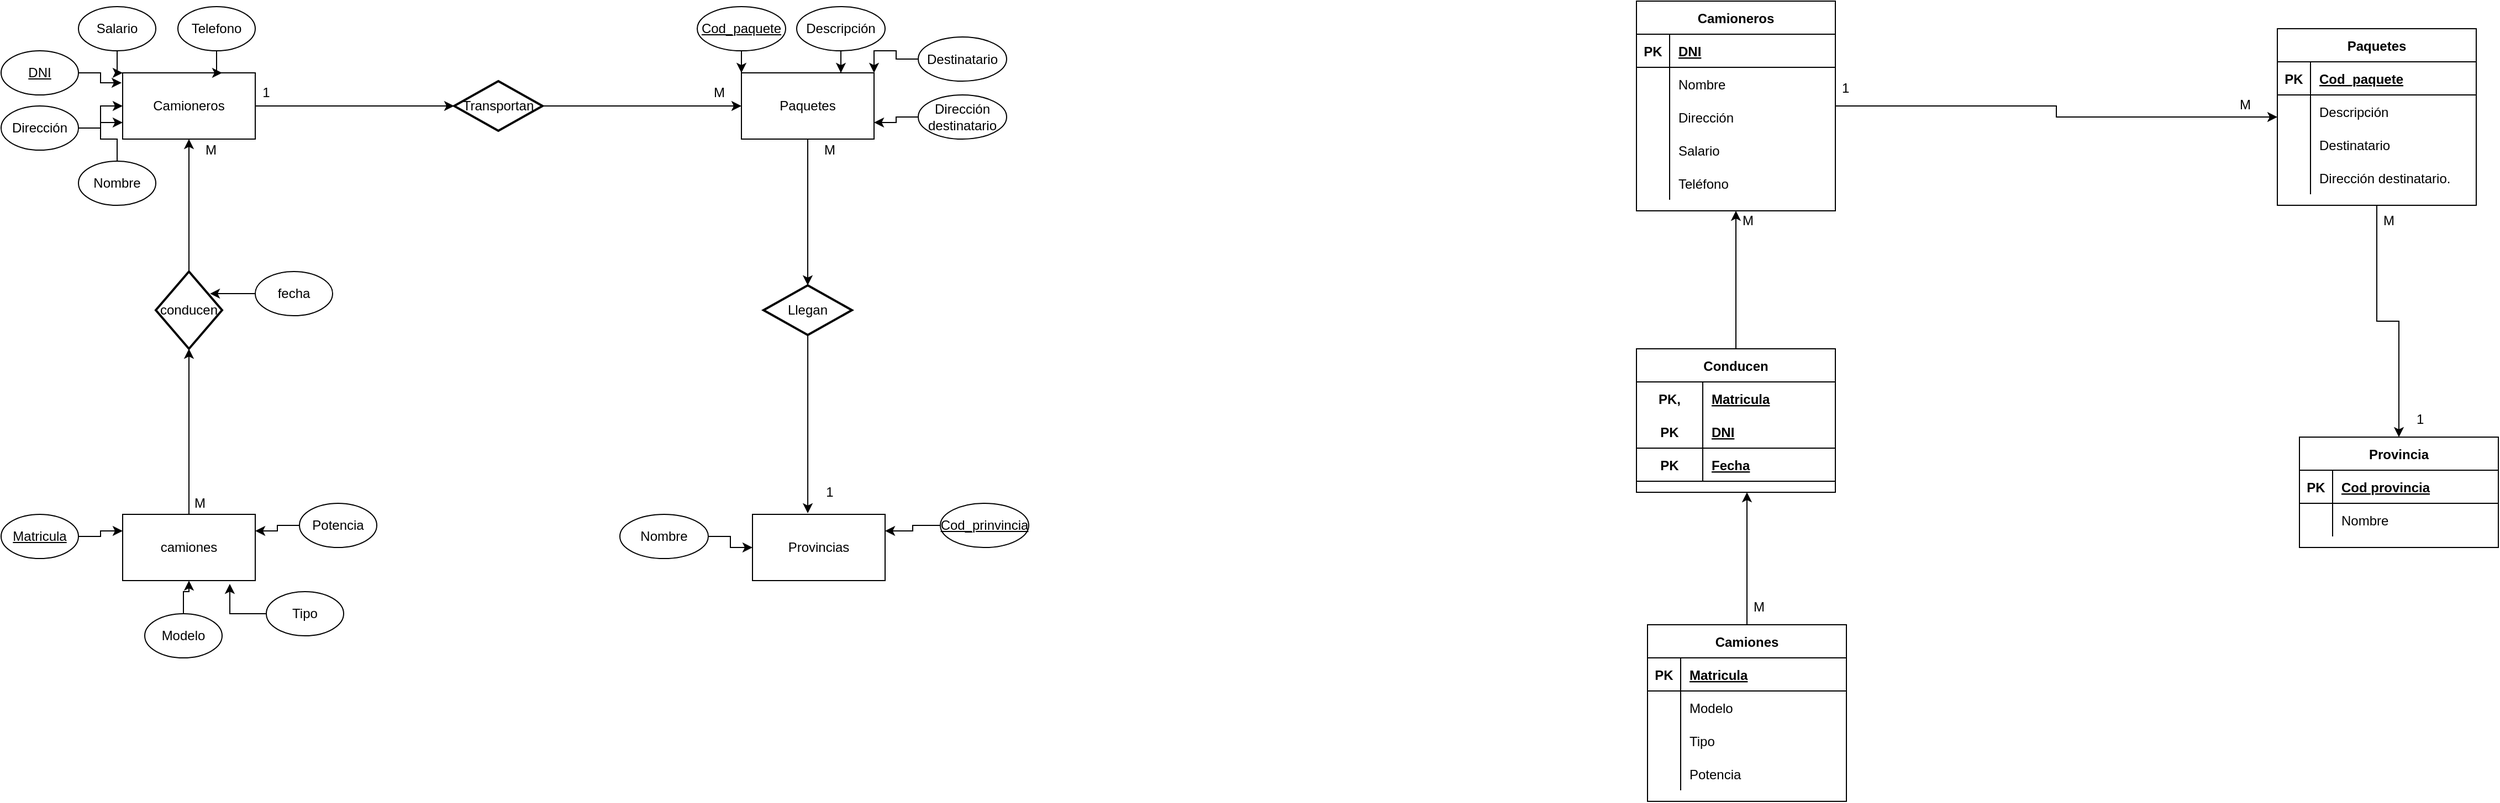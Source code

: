 <mxfile version="13.9.5" type="device"><diagram id="C5RBs43oDa-KdzZeNtuy" name="Page-1"><mxGraphModel dx="2249" dy="846" grid="1" gridSize="10" guides="1" tooltips="1" connect="1" arrows="1" fold="1" page="1" pageScale="1" pageWidth="827" pageHeight="1169" math="0" shadow="0"><root><mxCell id="WIyWlLk6GJQsqaUBKTNV-0"/><mxCell id="WIyWlLk6GJQsqaUBKTNV-1" parent="WIyWlLk6GJQsqaUBKTNV-0"/><mxCell id="H6RmtRD2IYkxoikTOQkg-2" style="edgeStyle=orthogonalEdgeStyle;rounded=0;orthogonalLoop=1;jettySize=auto;html=1;entryX=0.5;entryY=1;entryDx=0;entryDy=0;entryPerimeter=0;" parent="WIyWlLk6GJQsqaUBKTNV-1" source="H6RmtRD2IYkxoikTOQkg-0" target="H6RmtRD2IYkxoikTOQkg-1" edge="1"><mxGeometry relative="1" as="geometry"/></mxCell><mxCell id="H6RmtRD2IYkxoikTOQkg-0" value="camiones" style="rounded=0;whiteSpace=wrap;html=1;" parent="WIyWlLk6GJQsqaUBKTNV-1" vertex="1"><mxGeometry x="80" y="520" width="120" height="60" as="geometry"/></mxCell><mxCell id="H6RmtRD2IYkxoikTOQkg-4" style="edgeStyle=orthogonalEdgeStyle;rounded=0;orthogonalLoop=1;jettySize=auto;html=1;entryX=0.5;entryY=1;entryDx=0;entryDy=0;" parent="WIyWlLk6GJQsqaUBKTNV-1" source="H6RmtRD2IYkxoikTOQkg-1" target="H6RmtRD2IYkxoikTOQkg-3" edge="1"><mxGeometry relative="1" as="geometry"/></mxCell><mxCell id="H6RmtRD2IYkxoikTOQkg-1" value="conducen" style="strokeWidth=2;html=1;shape=mxgraph.flowchart.decision;whiteSpace=wrap;" parent="WIyWlLk6GJQsqaUBKTNV-1" vertex="1"><mxGeometry x="110" y="300" width="60" height="70" as="geometry"/></mxCell><mxCell id="H6RmtRD2IYkxoikTOQkg-6" style="edgeStyle=orthogonalEdgeStyle;rounded=0;orthogonalLoop=1;jettySize=auto;html=1;entryX=0;entryY=0.5;entryDx=0;entryDy=0;entryPerimeter=0;" parent="WIyWlLk6GJQsqaUBKTNV-1" source="H6RmtRD2IYkxoikTOQkg-3" target="H6RmtRD2IYkxoikTOQkg-5" edge="1"><mxGeometry relative="1" as="geometry"/></mxCell><mxCell id="H6RmtRD2IYkxoikTOQkg-3" value="Camioneros" style="rounded=0;whiteSpace=wrap;html=1;" parent="WIyWlLk6GJQsqaUBKTNV-1" vertex="1"><mxGeometry x="80" y="120" width="120" height="60" as="geometry"/></mxCell><mxCell id="H6RmtRD2IYkxoikTOQkg-8" style="edgeStyle=orthogonalEdgeStyle;rounded=0;orthogonalLoop=1;jettySize=auto;html=1;entryX=0;entryY=0.5;entryDx=0;entryDy=0;" parent="WIyWlLk6GJQsqaUBKTNV-1" source="H6RmtRD2IYkxoikTOQkg-5" target="H6RmtRD2IYkxoikTOQkg-7" edge="1"><mxGeometry relative="1" as="geometry"/></mxCell><mxCell id="H6RmtRD2IYkxoikTOQkg-5" value="Transportan" style="strokeWidth=2;html=1;shape=mxgraph.flowchart.decision;whiteSpace=wrap;" parent="WIyWlLk6GJQsqaUBKTNV-1" vertex="1"><mxGeometry x="380" y="127.5" width="80" height="45" as="geometry"/></mxCell><mxCell id="H6RmtRD2IYkxoikTOQkg-10" style="edgeStyle=orthogonalEdgeStyle;rounded=0;orthogonalLoop=1;jettySize=auto;html=1;entryX=0.5;entryY=0;entryDx=0;entryDy=0;entryPerimeter=0;" parent="WIyWlLk6GJQsqaUBKTNV-1" source="H6RmtRD2IYkxoikTOQkg-7" target="H6RmtRD2IYkxoikTOQkg-9" edge="1"><mxGeometry relative="1" as="geometry"/></mxCell><mxCell id="H6RmtRD2IYkxoikTOQkg-7" value="Paquetes" style="rounded=0;whiteSpace=wrap;html=1;" parent="WIyWlLk6GJQsqaUBKTNV-1" vertex="1"><mxGeometry x="640" y="120" width="120" height="60" as="geometry"/></mxCell><mxCell id="H6RmtRD2IYkxoikTOQkg-12" style="edgeStyle=orthogonalEdgeStyle;rounded=0;orthogonalLoop=1;jettySize=auto;html=1;entryX=0.417;entryY=-0.017;entryDx=0;entryDy=0;entryPerimeter=0;" parent="WIyWlLk6GJQsqaUBKTNV-1" source="H6RmtRD2IYkxoikTOQkg-9" target="H6RmtRD2IYkxoikTOQkg-11" edge="1"><mxGeometry relative="1" as="geometry"/></mxCell><mxCell id="H6RmtRD2IYkxoikTOQkg-9" value="Llegan" style="strokeWidth=2;html=1;shape=mxgraph.flowchart.decision;whiteSpace=wrap;" parent="WIyWlLk6GJQsqaUBKTNV-1" vertex="1"><mxGeometry x="660" y="312.5" width="80" height="45" as="geometry"/></mxCell><mxCell id="H6RmtRD2IYkxoikTOQkg-11" value="Provincias" style="rounded=0;whiteSpace=wrap;html=1;" parent="WIyWlLk6GJQsqaUBKTNV-1" vertex="1"><mxGeometry x="650" y="520" width="120" height="60" as="geometry"/></mxCell><mxCell id="H6RmtRD2IYkxoikTOQkg-13" value="1" style="text;html=1;strokeColor=none;fillColor=none;align=center;verticalAlign=middle;whiteSpace=wrap;rounded=0;" parent="WIyWlLk6GJQsqaUBKTNV-1" vertex="1"><mxGeometry x="190" y="127.5" width="40" height="20" as="geometry"/></mxCell><mxCell id="H6RmtRD2IYkxoikTOQkg-14" value="M" style="text;html=1;strokeColor=none;fillColor=none;align=center;verticalAlign=middle;whiteSpace=wrap;rounded=0;" parent="WIyWlLk6GJQsqaUBKTNV-1" vertex="1"><mxGeometry x="600" y="127.5" width="40" height="20" as="geometry"/></mxCell><mxCell id="H6RmtRD2IYkxoikTOQkg-15" value="1" style="text;html=1;strokeColor=none;fillColor=none;align=center;verticalAlign=middle;whiteSpace=wrap;rounded=0;" parent="WIyWlLk6GJQsqaUBKTNV-1" vertex="1"><mxGeometry x="700" y="490" width="40" height="20" as="geometry"/></mxCell><mxCell id="H6RmtRD2IYkxoikTOQkg-16" value="M" style="text;html=1;strokeColor=none;fillColor=none;align=center;verticalAlign=middle;whiteSpace=wrap;rounded=0;" parent="WIyWlLk6GJQsqaUBKTNV-1" vertex="1"><mxGeometry x="700" y="180" width="40" height="20" as="geometry"/></mxCell><mxCell id="H6RmtRD2IYkxoikTOQkg-17" value="M" style="text;html=1;strokeColor=none;fillColor=none;align=center;verticalAlign=middle;whiteSpace=wrap;rounded=0;" parent="WIyWlLk6GJQsqaUBKTNV-1" vertex="1"><mxGeometry x="140" y="180" width="40" height="20" as="geometry"/></mxCell><mxCell id="H6RmtRD2IYkxoikTOQkg-18" value="M" style="text;html=1;strokeColor=none;fillColor=none;align=center;verticalAlign=middle;whiteSpace=wrap;rounded=0;" parent="WIyWlLk6GJQsqaUBKTNV-1" vertex="1"><mxGeometry x="130" y="500" width="40" height="20" as="geometry"/></mxCell><mxCell id="H6RmtRD2IYkxoikTOQkg-20" style="edgeStyle=orthogonalEdgeStyle;rounded=0;orthogonalLoop=1;jettySize=auto;html=1;entryX=0.817;entryY=0.286;entryDx=0;entryDy=0;entryPerimeter=0;" parent="WIyWlLk6GJQsqaUBKTNV-1" source="H6RmtRD2IYkxoikTOQkg-19" target="H6RmtRD2IYkxoikTOQkg-1" edge="1"><mxGeometry relative="1" as="geometry"/></mxCell><mxCell id="H6RmtRD2IYkxoikTOQkg-19" value="fecha" style="ellipse;whiteSpace=wrap;html=1;" parent="WIyWlLk6GJQsqaUBKTNV-1" vertex="1"><mxGeometry x="200" y="300" width="70" height="40" as="geometry"/></mxCell><mxCell id="RqOlx-k17EkP5WyQo7yT-7" style="edgeStyle=orthogonalEdgeStyle;rounded=0;orthogonalLoop=1;jettySize=auto;html=1;entryX=-0.008;entryY=0.15;entryDx=0;entryDy=0;entryPerimeter=0;" edge="1" parent="WIyWlLk6GJQsqaUBKTNV-1" source="H6RmtRD2IYkxoikTOQkg-21" target="H6RmtRD2IYkxoikTOQkg-3"><mxGeometry relative="1" as="geometry"/></mxCell><mxCell id="H6RmtRD2IYkxoikTOQkg-21" value="&lt;u&gt;DNI&lt;/u&gt;" style="ellipse;whiteSpace=wrap;html=1;" parent="WIyWlLk6GJQsqaUBKTNV-1" vertex="1"><mxGeometry x="-30" y="100" width="70" height="40" as="geometry"/></mxCell><mxCell id="RqOlx-k17EkP5WyQo7yT-6" style="edgeStyle=orthogonalEdgeStyle;rounded=0;orthogonalLoop=1;jettySize=auto;html=1;entryX=0;entryY=0.5;entryDx=0;entryDy=0;" edge="1" parent="WIyWlLk6GJQsqaUBKTNV-1" source="H6RmtRD2IYkxoikTOQkg-22" target="H6RmtRD2IYkxoikTOQkg-3"><mxGeometry relative="1" as="geometry"/></mxCell><mxCell id="H6RmtRD2IYkxoikTOQkg-22" value="Dirección" style="ellipse;whiteSpace=wrap;html=1;" parent="WIyWlLk6GJQsqaUBKTNV-1" vertex="1"><mxGeometry x="-30" y="150" width="70" height="40" as="geometry"/></mxCell><mxCell id="RqOlx-k17EkP5WyQo7yT-8" style="edgeStyle=orthogonalEdgeStyle;rounded=0;orthogonalLoop=1;jettySize=auto;html=1;entryX=0;entryY=0;entryDx=0;entryDy=0;" edge="1" parent="WIyWlLk6GJQsqaUBKTNV-1" source="RqOlx-k17EkP5WyQo7yT-0" target="H6RmtRD2IYkxoikTOQkg-3"><mxGeometry relative="1" as="geometry"/></mxCell><mxCell id="RqOlx-k17EkP5WyQo7yT-0" value="Salario" style="ellipse;whiteSpace=wrap;html=1;" vertex="1" parent="WIyWlLk6GJQsqaUBKTNV-1"><mxGeometry x="40" y="60" width="70" height="40" as="geometry"/></mxCell><mxCell id="RqOlx-k17EkP5WyQo7yT-9" style="edgeStyle=orthogonalEdgeStyle;rounded=0;orthogonalLoop=1;jettySize=auto;html=1;entryX=0.75;entryY=0;entryDx=0;entryDy=0;" edge="1" parent="WIyWlLk6GJQsqaUBKTNV-1" source="RqOlx-k17EkP5WyQo7yT-1" target="H6RmtRD2IYkxoikTOQkg-3"><mxGeometry relative="1" as="geometry"/></mxCell><mxCell id="RqOlx-k17EkP5WyQo7yT-1" value="Telefono" style="ellipse;whiteSpace=wrap;html=1;" vertex="1" parent="WIyWlLk6GJQsqaUBKTNV-1"><mxGeometry x="130" y="60" width="70" height="40" as="geometry"/></mxCell><mxCell id="RqOlx-k17EkP5WyQo7yT-5" style="edgeStyle=orthogonalEdgeStyle;rounded=0;orthogonalLoop=1;jettySize=auto;html=1;entryX=0;entryY=0.75;entryDx=0;entryDy=0;" edge="1" parent="WIyWlLk6GJQsqaUBKTNV-1" source="RqOlx-k17EkP5WyQo7yT-2" target="H6RmtRD2IYkxoikTOQkg-3"><mxGeometry relative="1" as="geometry"/></mxCell><mxCell id="RqOlx-k17EkP5WyQo7yT-2" value="Nombre" style="ellipse;whiteSpace=wrap;html=1;" vertex="1" parent="WIyWlLk6GJQsqaUBKTNV-1"><mxGeometry x="40" y="200" width="70" height="40" as="geometry"/></mxCell><mxCell id="RqOlx-k17EkP5WyQo7yT-14" style="edgeStyle=orthogonalEdgeStyle;rounded=0;orthogonalLoop=1;jettySize=auto;html=1;entryX=0;entryY=0;entryDx=0;entryDy=0;" edge="1" parent="WIyWlLk6GJQsqaUBKTNV-1" source="RqOlx-k17EkP5WyQo7yT-10" target="H6RmtRD2IYkxoikTOQkg-7"><mxGeometry relative="1" as="geometry"/></mxCell><mxCell id="RqOlx-k17EkP5WyQo7yT-10" value="&lt;u&gt;Cod_paquete&lt;/u&gt;" style="ellipse;whiteSpace=wrap;html=1;" vertex="1" parent="WIyWlLk6GJQsqaUBKTNV-1"><mxGeometry x="600" y="60" width="80" height="40" as="geometry"/></mxCell><mxCell id="RqOlx-k17EkP5WyQo7yT-16" style="edgeStyle=orthogonalEdgeStyle;rounded=0;orthogonalLoop=1;jettySize=auto;html=1;entryX=0.75;entryY=0;entryDx=0;entryDy=0;" edge="1" parent="WIyWlLk6GJQsqaUBKTNV-1" source="RqOlx-k17EkP5WyQo7yT-11" target="H6RmtRD2IYkxoikTOQkg-7"><mxGeometry relative="1" as="geometry"/></mxCell><mxCell id="RqOlx-k17EkP5WyQo7yT-11" value="Descripción&lt;span style=&quot;color: rgba(0 , 0 , 0 , 0) ; font-family: monospace ; font-size: 0px&quot;&gt;%3CmxGraphModel%3E%3Croot%3E%3CmxCell%20id%3D%220%22%2F%3E%3CmxCell%20id%3D%221%22%20parent%3D%220%22%2F%3E%3CmxCell%20id%3D%222%22%20value%3D%22Cod_paquete%22%20style%3D%22ellipse%3BwhiteSpace%3Dwrap%3Bhtml%3D1%3B%22%20vertex%3D%221%22%20parent%3D%221%22%3E%3CmxGeometry%20x%3D%22600%22%20y%3D%2260%22%20width%3D%2280%22%20height%3D%2240%22%20as%3D%22geometry%22%2F%3E%3C%2FmxCell%3E%3C%2Froot%3E%3C%2FmxGraphModel%3E&lt;/span&gt;" style="ellipse;whiteSpace=wrap;html=1;" vertex="1" parent="WIyWlLk6GJQsqaUBKTNV-1"><mxGeometry x="690" y="60" width="80" height="40" as="geometry"/></mxCell><mxCell id="RqOlx-k17EkP5WyQo7yT-17" style="edgeStyle=orthogonalEdgeStyle;rounded=0;orthogonalLoop=1;jettySize=auto;html=1;entryX=1;entryY=0;entryDx=0;entryDy=0;" edge="1" parent="WIyWlLk6GJQsqaUBKTNV-1" source="RqOlx-k17EkP5WyQo7yT-12" target="H6RmtRD2IYkxoikTOQkg-7"><mxGeometry relative="1" as="geometry"/></mxCell><mxCell id="RqOlx-k17EkP5WyQo7yT-12" value="Destinatario" style="ellipse;whiteSpace=wrap;html=1;" vertex="1" parent="WIyWlLk6GJQsqaUBKTNV-1"><mxGeometry x="800" y="87.5" width="80" height="40" as="geometry"/></mxCell><mxCell id="RqOlx-k17EkP5WyQo7yT-18" style="edgeStyle=orthogonalEdgeStyle;rounded=0;orthogonalLoop=1;jettySize=auto;html=1;entryX=1;entryY=0.75;entryDx=0;entryDy=0;" edge="1" parent="WIyWlLk6GJQsqaUBKTNV-1" source="RqOlx-k17EkP5WyQo7yT-13" target="H6RmtRD2IYkxoikTOQkg-7"><mxGeometry relative="1" as="geometry"/></mxCell><mxCell id="RqOlx-k17EkP5WyQo7yT-13" value="Dirección destinatario" style="ellipse;whiteSpace=wrap;html=1;" vertex="1" parent="WIyWlLk6GJQsqaUBKTNV-1"><mxGeometry x="800" y="140" width="80" height="40" as="geometry"/></mxCell><mxCell id="RqOlx-k17EkP5WyQo7yT-22" style="edgeStyle=orthogonalEdgeStyle;rounded=0;orthogonalLoop=1;jettySize=auto;html=1;entryX=1;entryY=0.25;entryDx=0;entryDy=0;" edge="1" parent="WIyWlLk6GJQsqaUBKTNV-1" source="RqOlx-k17EkP5WyQo7yT-19" target="H6RmtRD2IYkxoikTOQkg-11"><mxGeometry relative="1" as="geometry"/></mxCell><mxCell id="RqOlx-k17EkP5WyQo7yT-19" value="&lt;u&gt;Cod_prinvincia&lt;/u&gt;" style="ellipse;whiteSpace=wrap;html=1;" vertex="1" parent="WIyWlLk6GJQsqaUBKTNV-1"><mxGeometry x="820" y="510" width="80" height="40" as="geometry"/></mxCell><mxCell id="RqOlx-k17EkP5WyQo7yT-21" style="edgeStyle=orthogonalEdgeStyle;rounded=0;orthogonalLoop=1;jettySize=auto;html=1;entryX=0;entryY=0.5;entryDx=0;entryDy=0;" edge="1" parent="WIyWlLk6GJQsqaUBKTNV-1" source="RqOlx-k17EkP5WyQo7yT-20" target="H6RmtRD2IYkxoikTOQkg-11"><mxGeometry relative="1" as="geometry"/></mxCell><mxCell id="RqOlx-k17EkP5WyQo7yT-20" value="Nombre" style="ellipse;whiteSpace=wrap;html=1;" vertex="1" parent="WIyWlLk6GJQsqaUBKTNV-1"><mxGeometry x="530" y="520" width="80" height="40" as="geometry"/></mxCell><mxCell id="RqOlx-k17EkP5WyQo7yT-27" style="edgeStyle=orthogonalEdgeStyle;rounded=0;orthogonalLoop=1;jettySize=auto;html=1;entryX=1;entryY=0.25;entryDx=0;entryDy=0;" edge="1" parent="WIyWlLk6GJQsqaUBKTNV-1" source="RqOlx-k17EkP5WyQo7yT-23" target="H6RmtRD2IYkxoikTOQkg-0"><mxGeometry relative="1" as="geometry"/></mxCell><mxCell id="RqOlx-k17EkP5WyQo7yT-23" value="Potencia" style="ellipse;whiteSpace=wrap;html=1;" vertex="1" parent="WIyWlLk6GJQsqaUBKTNV-1"><mxGeometry x="240" y="510" width="70" height="40" as="geometry"/></mxCell><mxCell id="RqOlx-k17EkP5WyQo7yT-30" style="edgeStyle=orthogonalEdgeStyle;rounded=0;orthogonalLoop=1;jettySize=auto;html=1;entryX=0.808;entryY=1.05;entryDx=0;entryDy=0;entryPerimeter=0;" edge="1" parent="WIyWlLk6GJQsqaUBKTNV-1" source="RqOlx-k17EkP5WyQo7yT-24" target="H6RmtRD2IYkxoikTOQkg-0"><mxGeometry relative="1" as="geometry"/></mxCell><mxCell id="RqOlx-k17EkP5WyQo7yT-24" value="Tipo" style="ellipse;whiteSpace=wrap;html=1;" vertex="1" parent="WIyWlLk6GJQsqaUBKTNV-1"><mxGeometry x="210" y="590" width="70" height="40" as="geometry"/></mxCell><mxCell id="RqOlx-k17EkP5WyQo7yT-29" style="edgeStyle=orthogonalEdgeStyle;rounded=0;orthogonalLoop=1;jettySize=auto;html=1;entryX=0.5;entryY=1;entryDx=0;entryDy=0;" edge="1" parent="WIyWlLk6GJQsqaUBKTNV-1" source="RqOlx-k17EkP5WyQo7yT-25" target="H6RmtRD2IYkxoikTOQkg-0"><mxGeometry relative="1" as="geometry"/></mxCell><mxCell id="RqOlx-k17EkP5WyQo7yT-25" value="Modelo" style="ellipse;whiteSpace=wrap;html=1;" vertex="1" parent="WIyWlLk6GJQsqaUBKTNV-1"><mxGeometry x="100" y="610" width="70" height="40" as="geometry"/></mxCell><mxCell id="RqOlx-k17EkP5WyQo7yT-31" style="edgeStyle=orthogonalEdgeStyle;rounded=0;orthogonalLoop=1;jettySize=auto;html=1;entryX=0;entryY=0.25;entryDx=0;entryDy=0;" edge="1" parent="WIyWlLk6GJQsqaUBKTNV-1" source="RqOlx-k17EkP5WyQo7yT-26" target="H6RmtRD2IYkxoikTOQkg-0"><mxGeometry relative="1" as="geometry"/></mxCell><mxCell id="RqOlx-k17EkP5WyQo7yT-26" value="&lt;u&gt;Matricula&lt;/u&gt;" style="ellipse;whiteSpace=wrap;html=1;" vertex="1" parent="WIyWlLk6GJQsqaUBKTNV-1"><mxGeometry x="-30" y="520" width="70" height="40" as="geometry"/></mxCell><mxCell id="RqOlx-k17EkP5WyQo7yT-131" style="edgeStyle=orthogonalEdgeStyle;rounded=0;orthogonalLoop=1;jettySize=auto;html=1;" edge="1" parent="WIyWlLk6GJQsqaUBKTNV-1" source="RqOlx-k17EkP5WyQo7yT-51" target="RqOlx-k17EkP5WyQo7yT-84"><mxGeometry relative="1" as="geometry"/></mxCell><mxCell id="RqOlx-k17EkP5WyQo7yT-51" value="Camioneros" style="shape=table;startSize=30;container=1;collapsible=1;childLayout=tableLayout;fixedRows=1;rowLines=0;fontStyle=1;align=center;resizeLast=1;" vertex="1" parent="WIyWlLk6GJQsqaUBKTNV-1"><mxGeometry x="1450" y="55" width="180" height="190" as="geometry"/></mxCell><mxCell id="RqOlx-k17EkP5WyQo7yT-52" value="" style="shape=partialRectangle;collapsible=0;dropTarget=0;pointerEvents=0;fillColor=none;top=0;left=0;bottom=1;right=0;points=[[0,0.5],[1,0.5]];portConstraint=eastwest;" vertex="1" parent="RqOlx-k17EkP5WyQo7yT-51"><mxGeometry y="30" width="180" height="30" as="geometry"/></mxCell><mxCell id="RqOlx-k17EkP5WyQo7yT-53" value="PK" style="shape=partialRectangle;connectable=0;fillColor=none;top=0;left=0;bottom=0;right=0;fontStyle=1;overflow=hidden;" vertex="1" parent="RqOlx-k17EkP5WyQo7yT-52"><mxGeometry width="30" height="30" as="geometry"/></mxCell><mxCell id="RqOlx-k17EkP5WyQo7yT-54" value="DNI" style="shape=partialRectangle;connectable=0;fillColor=none;top=0;left=0;bottom=0;right=0;align=left;spacingLeft=6;fontStyle=5;overflow=hidden;" vertex="1" parent="RqOlx-k17EkP5WyQo7yT-52"><mxGeometry x="30" width="150" height="30" as="geometry"/></mxCell><mxCell id="RqOlx-k17EkP5WyQo7yT-55" value="" style="shape=partialRectangle;collapsible=0;dropTarget=0;pointerEvents=0;fillColor=none;top=0;left=0;bottom=0;right=0;points=[[0,0.5],[1,0.5]];portConstraint=eastwest;" vertex="1" parent="RqOlx-k17EkP5WyQo7yT-51"><mxGeometry y="60" width="180" height="30" as="geometry"/></mxCell><mxCell id="RqOlx-k17EkP5WyQo7yT-56" value="" style="shape=partialRectangle;connectable=0;fillColor=none;top=0;left=0;bottom=0;right=0;editable=1;overflow=hidden;" vertex="1" parent="RqOlx-k17EkP5WyQo7yT-55"><mxGeometry width="30" height="30" as="geometry"/></mxCell><mxCell id="RqOlx-k17EkP5WyQo7yT-57" value="Nombre" style="shape=partialRectangle;connectable=0;fillColor=none;top=0;left=0;bottom=0;right=0;align=left;spacingLeft=6;overflow=hidden;" vertex="1" parent="RqOlx-k17EkP5WyQo7yT-55"><mxGeometry x="30" width="150" height="30" as="geometry"/></mxCell><mxCell id="RqOlx-k17EkP5WyQo7yT-58" value="" style="shape=partialRectangle;collapsible=0;dropTarget=0;pointerEvents=0;fillColor=none;top=0;left=0;bottom=0;right=0;points=[[0,0.5],[1,0.5]];portConstraint=eastwest;" vertex="1" parent="RqOlx-k17EkP5WyQo7yT-51"><mxGeometry y="90" width="180" height="30" as="geometry"/></mxCell><mxCell id="RqOlx-k17EkP5WyQo7yT-59" value="" style="shape=partialRectangle;connectable=0;fillColor=none;top=0;left=0;bottom=0;right=0;editable=1;overflow=hidden;" vertex="1" parent="RqOlx-k17EkP5WyQo7yT-58"><mxGeometry width="30" height="30" as="geometry"/></mxCell><mxCell id="RqOlx-k17EkP5WyQo7yT-60" value="Dirección" style="shape=partialRectangle;connectable=0;fillColor=none;top=0;left=0;bottom=0;right=0;align=left;spacingLeft=6;overflow=hidden;" vertex="1" parent="RqOlx-k17EkP5WyQo7yT-58"><mxGeometry x="30" width="150" height="30" as="geometry"/></mxCell><mxCell id="RqOlx-k17EkP5WyQo7yT-61" value="" style="shape=partialRectangle;collapsible=0;dropTarget=0;pointerEvents=0;fillColor=none;top=0;left=0;bottom=0;right=0;points=[[0,0.5],[1,0.5]];portConstraint=eastwest;" vertex="1" parent="RqOlx-k17EkP5WyQo7yT-51"><mxGeometry y="120" width="180" height="30" as="geometry"/></mxCell><mxCell id="RqOlx-k17EkP5WyQo7yT-62" value="" style="shape=partialRectangle;connectable=0;fillColor=none;top=0;left=0;bottom=0;right=0;editable=1;overflow=hidden;" vertex="1" parent="RqOlx-k17EkP5WyQo7yT-61"><mxGeometry width="30" height="30" as="geometry"/></mxCell><mxCell id="RqOlx-k17EkP5WyQo7yT-63" value="Salario" style="shape=partialRectangle;connectable=0;fillColor=none;top=0;left=0;bottom=0;right=0;align=left;spacingLeft=6;overflow=hidden;" vertex="1" parent="RqOlx-k17EkP5WyQo7yT-61"><mxGeometry x="30" width="150" height="30" as="geometry"/></mxCell><mxCell id="RqOlx-k17EkP5WyQo7yT-64" value="" style="shape=partialRectangle;collapsible=0;dropTarget=0;pointerEvents=0;fillColor=none;top=0;left=0;bottom=0;right=0;points=[[0,0.5],[1,0.5]];portConstraint=eastwest;" vertex="1" parent="RqOlx-k17EkP5WyQo7yT-51"><mxGeometry y="150" width="180" height="30" as="geometry"/></mxCell><mxCell id="RqOlx-k17EkP5WyQo7yT-65" value="" style="shape=partialRectangle;connectable=0;fillColor=none;top=0;left=0;bottom=0;right=0;editable=1;overflow=hidden;" vertex="1" parent="RqOlx-k17EkP5WyQo7yT-64"><mxGeometry width="30" height="30" as="geometry"/></mxCell><mxCell id="RqOlx-k17EkP5WyQo7yT-66" value="Teléfono" style="shape=partialRectangle;connectable=0;fillColor=none;top=0;left=0;bottom=0;right=0;align=left;spacingLeft=6;overflow=hidden;" vertex="1" parent="RqOlx-k17EkP5WyQo7yT-64"><mxGeometry x="30" width="150" height="30" as="geometry"/></mxCell><mxCell id="RqOlx-k17EkP5WyQo7yT-129" style="edgeStyle=orthogonalEdgeStyle;rounded=0;orthogonalLoop=1;jettySize=auto;html=1;" edge="1" parent="WIyWlLk6GJQsqaUBKTNV-1" source="RqOlx-k17EkP5WyQo7yT-68"><mxGeometry relative="1" as="geometry"><mxPoint x="1550" y="500" as="targetPoint"/></mxGeometry></mxCell><mxCell id="RqOlx-k17EkP5WyQo7yT-68" value="Camiones" style="shape=table;startSize=30;container=1;collapsible=1;childLayout=tableLayout;fixedRows=1;rowLines=0;fontStyle=1;align=center;resizeLast=1;" vertex="1" parent="WIyWlLk6GJQsqaUBKTNV-1"><mxGeometry x="1460" y="620" width="180" height="160" as="geometry"/></mxCell><mxCell id="RqOlx-k17EkP5WyQo7yT-69" value="" style="shape=partialRectangle;collapsible=0;dropTarget=0;pointerEvents=0;fillColor=none;top=0;left=0;bottom=1;right=0;points=[[0,0.5],[1,0.5]];portConstraint=eastwest;" vertex="1" parent="RqOlx-k17EkP5WyQo7yT-68"><mxGeometry y="30" width="180" height="30" as="geometry"/></mxCell><mxCell id="RqOlx-k17EkP5WyQo7yT-70" value="PK" style="shape=partialRectangle;connectable=0;fillColor=none;top=0;left=0;bottom=0;right=0;fontStyle=1;overflow=hidden;" vertex="1" parent="RqOlx-k17EkP5WyQo7yT-69"><mxGeometry width="30" height="30" as="geometry"/></mxCell><mxCell id="RqOlx-k17EkP5WyQo7yT-71" value="Matricula" style="shape=partialRectangle;connectable=0;fillColor=none;top=0;left=0;bottom=0;right=0;align=left;spacingLeft=6;fontStyle=5;overflow=hidden;" vertex="1" parent="RqOlx-k17EkP5WyQo7yT-69"><mxGeometry x="30" width="150" height="30" as="geometry"/></mxCell><mxCell id="RqOlx-k17EkP5WyQo7yT-72" value="" style="shape=partialRectangle;collapsible=0;dropTarget=0;pointerEvents=0;fillColor=none;top=0;left=0;bottom=0;right=0;points=[[0,0.5],[1,0.5]];portConstraint=eastwest;" vertex="1" parent="RqOlx-k17EkP5WyQo7yT-68"><mxGeometry y="60" width="180" height="30" as="geometry"/></mxCell><mxCell id="RqOlx-k17EkP5WyQo7yT-73" value="" style="shape=partialRectangle;connectable=0;fillColor=none;top=0;left=0;bottom=0;right=0;editable=1;overflow=hidden;" vertex="1" parent="RqOlx-k17EkP5WyQo7yT-72"><mxGeometry width="30" height="30" as="geometry"/></mxCell><mxCell id="RqOlx-k17EkP5WyQo7yT-74" value="Modelo" style="shape=partialRectangle;connectable=0;fillColor=none;top=0;left=0;bottom=0;right=0;align=left;spacingLeft=6;overflow=hidden;" vertex="1" parent="RqOlx-k17EkP5WyQo7yT-72"><mxGeometry x="30" width="150" height="30" as="geometry"/></mxCell><mxCell id="RqOlx-k17EkP5WyQo7yT-75" value="" style="shape=partialRectangle;collapsible=0;dropTarget=0;pointerEvents=0;fillColor=none;top=0;left=0;bottom=0;right=0;points=[[0,0.5],[1,0.5]];portConstraint=eastwest;" vertex="1" parent="RqOlx-k17EkP5WyQo7yT-68"><mxGeometry y="90" width="180" height="30" as="geometry"/></mxCell><mxCell id="RqOlx-k17EkP5WyQo7yT-76" value="" style="shape=partialRectangle;connectable=0;fillColor=none;top=0;left=0;bottom=0;right=0;editable=1;overflow=hidden;" vertex="1" parent="RqOlx-k17EkP5WyQo7yT-75"><mxGeometry width="30" height="30" as="geometry"/></mxCell><mxCell id="RqOlx-k17EkP5WyQo7yT-77" value="Tipo" style="shape=partialRectangle;connectable=0;fillColor=none;top=0;left=0;bottom=0;right=0;align=left;spacingLeft=6;overflow=hidden;" vertex="1" parent="RqOlx-k17EkP5WyQo7yT-75"><mxGeometry x="30" width="150" height="30" as="geometry"/></mxCell><mxCell id="RqOlx-k17EkP5WyQo7yT-78" value="" style="shape=partialRectangle;collapsible=0;dropTarget=0;pointerEvents=0;fillColor=none;top=0;left=0;bottom=0;right=0;points=[[0,0.5],[1,0.5]];portConstraint=eastwest;" vertex="1" parent="RqOlx-k17EkP5WyQo7yT-68"><mxGeometry y="120" width="180" height="30" as="geometry"/></mxCell><mxCell id="RqOlx-k17EkP5WyQo7yT-79" value="" style="shape=partialRectangle;connectable=0;fillColor=none;top=0;left=0;bottom=0;right=0;editable=1;overflow=hidden;" vertex="1" parent="RqOlx-k17EkP5WyQo7yT-78"><mxGeometry width="30" height="30" as="geometry"/></mxCell><mxCell id="RqOlx-k17EkP5WyQo7yT-80" value="Potencia" style="shape=partialRectangle;connectable=0;fillColor=none;top=0;left=0;bottom=0;right=0;align=left;spacingLeft=6;overflow=hidden;" vertex="1" parent="RqOlx-k17EkP5WyQo7yT-78"><mxGeometry x="30" width="150" height="30" as="geometry"/></mxCell><mxCell id="RqOlx-k17EkP5WyQo7yT-132" style="edgeStyle=orthogonalEdgeStyle;rounded=0;orthogonalLoop=1;jettySize=auto;html=1;" edge="1" parent="WIyWlLk6GJQsqaUBKTNV-1" source="RqOlx-k17EkP5WyQo7yT-84" target="RqOlx-k17EkP5WyQo7yT-100"><mxGeometry relative="1" as="geometry"/></mxCell><mxCell id="RqOlx-k17EkP5WyQo7yT-84" value="Paquetes" style="shape=table;startSize=30;container=1;collapsible=1;childLayout=tableLayout;fixedRows=1;rowLines=0;fontStyle=1;align=center;resizeLast=1;" vertex="1" parent="WIyWlLk6GJQsqaUBKTNV-1"><mxGeometry x="2030" y="80" width="180" height="160" as="geometry"/></mxCell><mxCell id="RqOlx-k17EkP5WyQo7yT-85" value="" style="shape=partialRectangle;collapsible=0;dropTarget=0;pointerEvents=0;fillColor=none;top=0;left=0;bottom=1;right=0;points=[[0,0.5],[1,0.5]];portConstraint=eastwest;" vertex="1" parent="RqOlx-k17EkP5WyQo7yT-84"><mxGeometry y="30" width="180" height="30" as="geometry"/></mxCell><mxCell id="RqOlx-k17EkP5WyQo7yT-86" value="PK" style="shape=partialRectangle;connectable=0;fillColor=none;top=0;left=0;bottom=0;right=0;fontStyle=1;overflow=hidden;" vertex="1" parent="RqOlx-k17EkP5WyQo7yT-85"><mxGeometry width="30" height="30" as="geometry"/></mxCell><mxCell id="RqOlx-k17EkP5WyQo7yT-87" value="Cod_paquete" style="shape=partialRectangle;connectable=0;fillColor=none;top=0;left=0;bottom=0;right=0;align=left;spacingLeft=6;fontStyle=5;overflow=hidden;" vertex="1" parent="RqOlx-k17EkP5WyQo7yT-85"><mxGeometry x="30" width="150" height="30" as="geometry"/></mxCell><mxCell id="RqOlx-k17EkP5WyQo7yT-88" value="" style="shape=partialRectangle;collapsible=0;dropTarget=0;pointerEvents=0;fillColor=none;top=0;left=0;bottom=0;right=0;points=[[0,0.5],[1,0.5]];portConstraint=eastwest;" vertex="1" parent="RqOlx-k17EkP5WyQo7yT-84"><mxGeometry y="60" width="180" height="30" as="geometry"/></mxCell><mxCell id="RqOlx-k17EkP5WyQo7yT-89" value="" style="shape=partialRectangle;connectable=0;fillColor=none;top=0;left=0;bottom=0;right=0;editable=1;overflow=hidden;" vertex="1" parent="RqOlx-k17EkP5WyQo7yT-88"><mxGeometry width="30" height="30" as="geometry"/></mxCell><mxCell id="RqOlx-k17EkP5WyQo7yT-90" value="Descripción" style="shape=partialRectangle;connectable=0;fillColor=none;top=0;left=0;bottom=0;right=0;align=left;spacingLeft=6;overflow=hidden;" vertex="1" parent="RqOlx-k17EkP5WyQo7yT-88"><mxGeometry x="30" width="150" height="30" as="geometry"/></mxCell><mxCell id="RqOlx-k17EkP5WyQo7yT-91" value="" style="shape=partialRectangle;collapsible=0;dropTarget=0;pointerEvents=0;fillColor=none;top=0;left=0;bottom=0;right=0;points=[[0,0.5],[1,0.5]];portConstraint=eastwest;" vertex="1" parent="RqOlx-k17EkP5WyQo7yT-84"><mxGeometry y="90" width="180" height="30" as="geometry"/></mxCell><mxCell id="RqOlx-k17EkP5WyQo7yT-92" value="" style="shape=partialRectangle;connectable=0;fillColor=none;top=0;left=0;bottom=0;right=0;editable=1;overflow=hidden;" vertex="1" parent="RqOlx-k17EkP5WyQo7yT-91"><mxGeometry width="30" height="30" as="geometry"/></mxCell><mxCell id="RqOlx-k17EkP5WyQo7yT-93" value="Destinatario" style="shape=partialRectangle;connectable=0;fillColor=none;top=0;left=0;bottom=0;right=0;align=left;spacingLeft=6;overflow=hidden;" vertex="1" parent="RqOlx-k17EkP5WyQo7yT-91"><mxGeometry x="30" width="150" height="30" as="geometry"/></mxCell><mxCell id="RqOlx-k17EkP5WyQo7yT-94" value="" style="shape=partialRectangle;collapsible=0;dropTarget=0;pointerEvents=0;fillColor=none;top=0;left=0;bottom=0;right=0;points=[[0,0.5],[1,0.5]];portConstraint=eastwest;" vertex="1" parent="RqOlx-k17EkP5WyQo7yT-84"><mxGeometry y="120" width="180" height="30" as="geometry"/></mxCell><mxCell id="RqOlx-k17EkP5WyQo7yT-95" value="" style="shape=partialRectangle;connectable=0;fillColor=none;top=0;left=0;bottom=0;right=0;editable=1;overflow=hidden;" vertex="1" parent="RqOlx-k17EkP5WyQo7yT-94"><mxGeometry width="30" height="30" as="geometry"/></mxCell><mxCell id="RqOlx-k17EkP5WyQo7yT-96" value="Dirección destinatario. " style="shape=partialRectangle;connectable=0;fillColor=none;top=0;left=0;bottom=0;right=0;align=left;spacingLeft=6;overflow=hidden;" vertex="1" parent="RqOlx-k17EkP5WyQo7yT-94"><mxGeometry x="30" width="150" height="30" as="geometry"/></mxCell><mxCell id="RqOlx-k17EkP5WyQo7yT-100" value="Provincia" style="shape=table;startSize=30;container=1;collapsible=1;childLayout=tableLayout;fixedRows=1;rowLines=0;fontStyle=1;align=center;resizeLast=1;" vertex="1" parent="WIyWlLk6GJQsqaUBKTNV-1"><mxGeometry x="2050" y="450" width="180" height="100" as="geometry"/></mxCell><mxCell id="RqOlx-k17EkP5WyQo7yT-101" value="" style="shape=partialRectangle;collapsible=0;dropTarget=0;pointerEvents=0;fillColor=none;top=0;left=0;bottom=1;right=0;points=[[0,0.5],[1,0.5]];portConstraint=eastwest;" vertex="1" parent="RqOlx-k17EkP5WyQo7yT-100"><mxGeometry y="30" width="180" height="30" as="geometry"/></mxCell><mxCell id="RqOlx-k17EkP5WyQo7yT-102" value="PK" style="shape=partialRectangle;connectable=0;fillColor=none;top=0;left=0;bottom=0;right=0;fontStyle=1;overflow=hidden;" vertex="1" parent="RqOlx-k17EkP5WyQo7yT-101"><mxGeometry width="30" height="30" as="geometry"/></mxCell><mxCell id="RqOlx-k17EkP5WyQo7yT-103" value="Cod provincia" style="shape=partialRectangle;connectable=0;fillColor=none;top=0;left=0;bottom=0;right=0;align=left;spacingLeft=6;fontStyle=5;overflow=hidden;" vertex="1" parent="RqOlx-k17EkP5WyQo7yT-101"><mxGeometry x="30" width="150" height="30" as="geometry"/></mxCell><mxCell id="RqOlx-k17EkP5WyQo7yT-104" value="" style="shape=partialRectangle;collapsible=0;dropTarget=0;pointerEvents=0;fillColor=none;top=0;left=0;bottom=0;right=0;points=[[0,0.5],[1,0.5]];portConstraint=eastwest;" vertex="1" parent="RqOlx-k17EkP5WyQo7yT-100"><mxGeometry y="60" width="180" height="30" as="geometry"/></mxCell><mxCell id="RqOlx-k17EkP5WyQo7yT-105" value="" style="shape=partialRectangle;connectable=0;fillColor=none;top=0;left=0;bottom=0;right=0;editable=1;overflow=hidden;" vertex="1" parent="RqOlx-k17EkP5WyQo7yT-104"><mxGeometry width="30" height="30" as="geometry"/></mxCell><mxCell id="RqOlx-k17EkP5WyQo7yT-106" value="Nombre" style="shape=partialRectangle;connectable=0;fillColor=none;top=0;left=0;bottom=0;right=0;align=left;spacingLeft=6;overflow=hidden;" vertex="1" parent="RqOlx-k17EkP5WyQo7yT-104"><mxGeometry x="30" width="150" height="30" as="geometry"/></mxCell><mxCell id="RqOlx-k17EkP5WyQo7yT-130" style="edgeStyle=orthogonalEdgeStyle;rounded=0;orthogonalLoop=1;jettySize=auto;html=1;entryX=0.5;entryY=1;entryDx=0;entryDy=0;" edge="1" parent="WIyWlLk6GJQsqaUBKTNV-1" source="RqOlx-k17EkP5WyQo7yT-116" target="RqOlx-k17EkP5WyQo7yT-51"><mxGeometry relative="1" as="geometry"/></mxCell><mxCell id="RqOlx-k17EkP5WyQo7yT-116" value="Conducen" style="shape=table;startSize=30;container=1;collapsible=1;childLayout=tableLayout;fixedRows=1;rowLines=0;fontStyle=1;align=center;resizeLast=1;" vertex="1" parent="WIyWlLk6GJQsqaUBKTNV-1"><mxGeometry x="1450" y="370" width="180" height="130" as="geometry"/></mxCell><mxCell id="RqOlx-k17EkP5WyQo7yT-117" value="" style="shape=partialRectangle;collapsible=0;dropTarget=0;pointerEvents=0;fillColor=none;top=0;left=0;bottom=0;right=0;points=[[0,0.5],[1,0.5]];portConstraint=eastwest;" vertex="1" parent="RqOlx-k17EkP5WyQo7yT-116"><mxGeometry y="30" width="180" height="30" as="geometry"/></mxCell><mxCell id="RqOlx-k17EkP5WyQo7yT-118" value="PK," style="shape=partialRectangle;connectable=0;fillColor=none;top=0;left=0;bottom=0;right=0;fontStyle=1;overflow=hidden;" vertex="1" parent="RqOlx-k17EkP5WyQo7yT-117"><mxGeometry width="60" height="30" as="geometry"/></mxCell><mxCell id="RqOlx-k17EkP5WyQo7yT-119" value="Matricula" style="shape=partialRectangle;connectable=0;fillColor=none;top=0;left=0;bottom=0;right=0;align=left;spacingLeft=6;fontStyle=5;overflow=hidden;" vertex="1" parent="RqOlx-k17EkP5WyQo7yT-117"><mxGeometry x="60" width="120" height="30" as="geometry"/></mxCell><mxCell id="RqOlx-k17EkP5WyQo7yT-120" value="" style="shape=partialRectangle;collapsible=0;dropTarget=0;pointerEvents=0;fillColor=none;top=0;left=0;bottom=1;right=0;points=[[0,0.5],[1,0.5]];portConstraint=eastwest;" vertex="1" parent="RqOlx-k17EkP5WyQo7yT-116"><mxGeometry y="60" width="180" height="30" as="geometry"/></mxCell><mxCell id="RqOlx-k17EkP5WyQo7yT-121" value="PK" style="shape=partialRectangle;connectable=0;fillColor=none;top=0;left=0;bottom=0;right=0;fontStyle=1;overflow=hidden;" vertex="1" parent="RqOlx-k17EkP5WyQo7yT-120"><mxGeometry width="60" height="30" as="geometry"/></mxCell><mxCell id="RqOlx-k17EkP5WyQo7yT-122" value="DNI" style="shape=partialRectangle;connectable=0;fillColor=none;top=0;left=0;bottom=0;right=0;align=left;spacingLeft=6;fontStyle=5;overflow=hidden;" vertex="1" parent="RqOlx-k17EkP5WyQo7yT-120"><mxGeometry x="60" width="120" height="30" as="geometry"/></mxCell><mxCell id="RqOlx-k17EkP5WyQo7yT-139" value="" style="shape=partialRectangle;collapsible=0;dropTarget=0;pointerEvents=0;fillColor=none;top=0;left=0;bottom=1;right=0;points=[[0,0.5],[1,0.5]];portConstraint=eastwest;" vertex="1" parent="RqOlx-k17EkP5WyQo7yT-116"><mxGeometry y="90" width="180" height="30" as="geometry"/></mxCell><mxCell id="RqOlx-k17EkP5WyQo7yT-140" value="PK" style="shape=partialRectangle;connectable=0;fillColor=none;top=0;left=0;bottom=0;right=0;fontStyle=1;overflow=hidden;" vertex="1" parent="RqOlx-k17EkP5WyQo7yT-139"><mxGeometry width="60" height="30" as="geometry"/></mxCell><mxCell id="RqOlx-k17EkP5WyQo7yT-141" value="Fecha" style="shape=partialRectangle;connectable=0;fillColor=none;top=0;left=0;bottom=0;right=0;align=left;spacingLeft=6;fontStyle=5;overflow=hidden;" vertex="1" parent="RqOlx-k17EkP5WyQo7yT-139"><mxGeometry x="60" width="120" height="30" as="geometry"/></mxCell><mxCell id="RqOlx-k17EkP5WyQo7yT-133" value="M" style="text;strokeColor=none;fillColor=none;spacingLeft=4;spacingRight=4;overflow=hidden;rotatable=0;points=[[0,0.5],[1,0.5]];portConstraint=eastwest;fontSize=12;" vertex="1" parent="WIyWlLk6GJQsqaUBKTNV-1"><mxGeometry x="1550" y="590" width="40" height="30" as="geometry"/></mxCell><mxCell id="RqOlx-k17EkP5WyQo7yT-134" value="M" style="text;strokeColor=none;fillColor=none;spacingLeft=4;spacingRight=4;overflow=hidden;rotatable=0;points=[[0,0.5],[1,0.5]];portConstraint=eastwest;fontSize=12;" vertex="1" parent="WIyWlLk6GJQsqaUBKTNV-1"><mxGeometry x="1540" y="240" width="40" height="30" as="geometry"/></mxCell><mxCell id="RqOlx-k17EkP5WyQo7yT-135" value="M" style="text;strokeColor=none;fillColor=none;spacingLeft=4;spacingRight=4;overflow=hidden;rotatable=0;points=[[0,0.5],[1,0.5]];portConstraint=eastwest;fontSize=12;" vertex="1" parent="WIyWlLk6GJQsqaUBKTNV-1"><mxGeometry x="1990" y="135" width="40" height="30" as="geometry"/></mxCell><mxCell id="RqOlx-k17EkP5WyQo7yT-136" value="1" style="text;strokeColor=none;fillColor=none;spacingLeft=4;spacingRight=4;overflow=hidden;rotatable=0;points=[[0,0.5],[1,0.5]];portConstraint=eastwest;fontSize=12;" vertex="1" parent="WIyWlLk6GJQsqaUBKTNV-1"><mxGeometry x="1630" y="120" width="40" height="30" as="geometry"/></mxCell><mxCell id="RqOlx-k17EkP5WyQo7yT-137" value="M" style="text;strokeColor=none;fillColor=none;spacingLeft=4;spacingRight=4;overflow=hidden;rotatable=0;points=[[0,0.5],[1,0.5]];portConstraint=eastwest;fontSize=12;" vertex="1" parent="WIyWlLk6GJQsqaUBKTNV-1"><mxGeometry x="2120" y="240" width="40" height="30" as="geometry"/></mxCell><mxCell id="RqOlx-k17EkP5WyQo7yT-138" value="1" style="text;strokeColor=none;fillColor=none;spacingLeft=4;spacingRight=4;overflow=hidden;rotatable=0;points=[[0,0.5],[1,0.5]];portConstraint=eastwest;fontSize=12;" vertex="1" parent="WIyWlLk6GJQsqaUBKTNV-1"><mxGeometry x="2150" y="420" width="40" height="30" as="geometry"/></mxCell></root></mxGraphModel></diagram></mxfile>